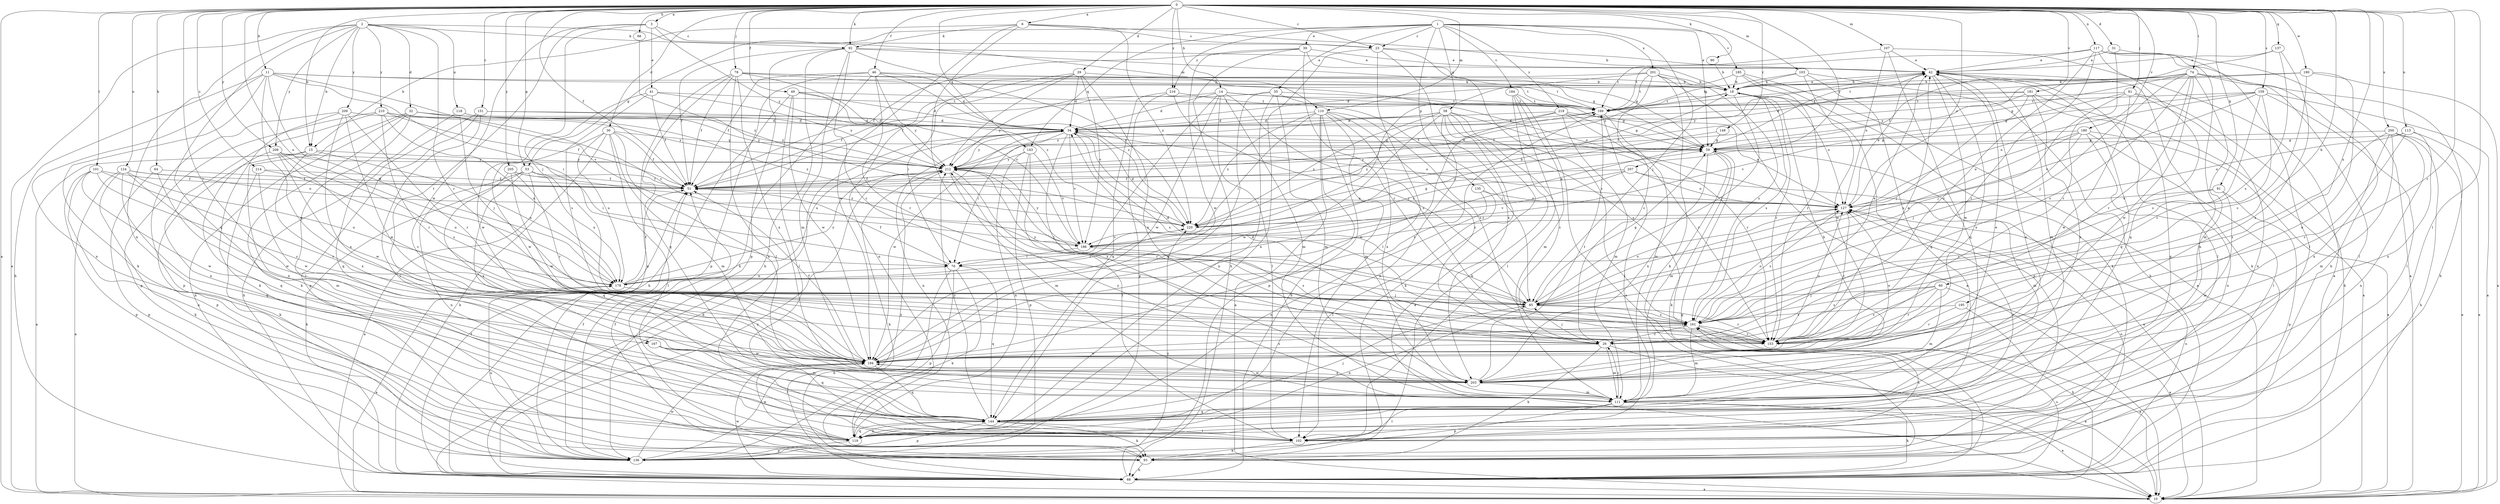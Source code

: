 strict digraph  {
0;
1;
2;
3;
6;
10;
11;
14;
15;
18;
23;
26;
29;
30;
31;
32;
34;
35;
39;
41;
42;
46;
49;
51;
53;
58;
59;
60;
64;
66;
68;
74;
76;
78;
81;
85;
90;
91;
92;
93;
101;
102;
103;
107;
110;
111;
113;
117;
118;
119;
124;
127;
135;
136;
137;
143;
144;
148;
151;
153;
159;
161;
167;
169;
178;
180;
181;
184;
185;
186;
190;
194;
195;
200;
201;
203;
205;
207;
208;
209;
210;
212;
214;
216;
219;
220;
0 -> 3  [label=a];
0 -> 6  [label=a];
0 -> 10  [label=a];
0 -> 11  [label=b];
0 -> 14  [label=b];
0 -> 15  [label=b];
0 -> 23  [label=c];
0 -> 29  [label=d];
0 -> 30  [label=d];
0 -> 31  [label=d];
0 -> 46  [label=f];
0 -> 49  [label=f];
0 -> 51  [label=f];
0 -> 53  [label=g];
0 -> 60  [label=h];
0 -> 64  [label=h];
0 -> 66  [label=h];
0 -> 74  [label=i];
0 -> 78  [label=j];
0 -> 81  [label=j];
0 -> 90  [label=k];
0 -> 91  [label=k];
0 -> 92  [label=k];
0 -> 101  [label=l];
0 -> 102  [label=l];
0 -> 103  [label=m];
0 -> 107  [label=m];
0 -> 110  [label=m];
0 -> 113  [label=n];
0 -> 117  [label=n];
0 -> 124  [label=o];
0 -> 127  [label=o];
0 -> 137  [label=q];
0 -> 143  [label=q];
0 -> 148  [label=r];
0 -> 151  [label=r];
0 -> 153  [label=r];
0 -> 159  [label=s];
0 -> 167  [label=t];
0 -> 178  [label=u];
0 -> 180  [label=v];
0 -> 181  [label=v];
0 -> 190  [label=w];
0 -> 195  [label=x];
0 -> 200  [label=x];
0 -> 205  [label=y];
0 -> 207  [label=y];
0 -> 208  [label=y];
0 -> 214  [label=z];
0 -> 216  [label=z];
1 -> 23  [label=c];
1 -> 35  [label=e];
1 -> 39  [label=e];
1 -> 53  [label=g];
1 -> 58  [label=g];
1 -> 59  [label=g];
1 -> 85  [label=j];
1 -> 135  [label=p];
1 -> 143  [label=q];
1 -> 184  [label=v];
1 -> 185  [label=v];
1 -> 201  [label=x];
1 -> 216  [label=z];
1 -> 219  [label=z];
2 -> 10  [label=a];
2 -> 15  [label=b];
2 -> 32  [label=d];
2 -> 92  [label=k];
2 -> 110  [label=m];
2 -> 118  [label=n];
2 -> 119  [label=n];
2 -> 144  [label=q];
2 -> 153  [label=r];
2 -> 208  [label=y];
2 -> 209  [label=y];
2 -> 210  [label=y];
3 -> 23  [label=c];
3 -> 41  [label=e];
3 -> 85  [label=j];
3 -> 167  [label=t];
3 -> 194  [label=w];
3 -> 212  [label=y];
6 -> 15  [label=b];
6 -> 18  [label=b];
6 -> 23  [label=c];
6 -> 85  [label=j];
6 -> 92  [label=k];
6 -> 194  [label=w];
6 -> 220  [label=z];
10 -> 34  [label=d];
11 -> 18  [label=b];
11 -> 68  [label=h];
11 -> 76  [label=i];
11 -> 93  [label=k];
11 -> 119  [label=n];
11 -> 169  [label=t];
11 -> 178  [label=u];
11 -> 186  [label=v];
11 -> 194  [label=w];
14 -> 34  [label=d];
14 -> 59  [label=g];
14 -> 76  [label=i];
14 -> 102  [label=l];
14 -> 111  [label=m];
14 -> 161  [label=s];
14 -> 169  [label=t];
14 -> 194  [label=w];
14 -> 212  [label=y];
15 -> 10  [label=a];
15 -> 136  [label=p];
15 -> 178  [label=u];
15 -> 203  [label=x];
15 -> 212  [label=y];
18 -> 42  [label=e];
18 -> 51  [label=f];
18 -> 85  [label=j];
18 -> 127  [label=o];
18 -> 136  [label=p];
18 -> 153  [label=r];
18 -> 161  [label=s];
18 -> 169  [label=t];
23 -> 42  [label=e];
23 -> 102  [label=l];
23 -> 119  [label=n];
23 -> 161  [label=s];
23 -> 203  [label=x];
26 -> 10  [label=a];
26 -> 85  [label=j];
26 -> 93  [label=k];
26 -> 111  [label=m];
26 -> 194  [label=w];
29 -> 18  [label=b];
29 -> 34  [label=d];
29 -> 76  [label=i];
29 -> 119  [label=n];
29 -> 186  [label=v];
29 -> 203  [label=x];
29 -> 212  [label=y];
30 -> 51  [label=f];
30 -> 59  [label=g];
30 -> 68  [label=h];
30 -> 102  [label=l];
30 -> 111  [label=m];
30 -> 178  [label=u];
30 -> 194  [label=w];
30 -> 203  [label=x];
31 -> 42  [label=e];
31 -> 102  [label=l];
31 -> 153  [label=r];
32 -> 34  [label=d];
32 -> 68  [label=h];
32 -> 93  [label=k];
32 -> 102  [label=l];
32 -> 119  [label=n];
32 -> 186  [label=v];
32 -> 220  [label=z];
34 -> 59  [label=g];
34 -> 76  [label=i];
34 -> 119  [label=n];
34 -> 127  [label=o];
34 -> 161  [label=s];
34 -> 178  [label=u];
34 -> 186  [label=v];
34 -> 194  [label=w];
34 -> 203  [label=x];
34 -> 212  [label=y];
35 -> 51  [label=f];
35 -> 85  [label=j];
35 -> 111  [label=m];
35 -> 119  [label=n];
35 -> 144  [label=q];
35 -> 169  [label=t];
39 -> 42  [label=e];
39 -> 51  [label=f];
39 -> 59  [label=g];
39 -> 68  [label=h];
39 -> 153  [label=r];
39 -> 194  [label=w];
41 -> 51  [label=f];
41 -> 161  [label=s];
41 -> 169  [label=t];
41 -> 194  [label=w];
41 -> 212  [label=y];
42 -> 18  [label=b];
42 -> 93  [label=k];
42 -> 102  [label=l];
42 -> 111  [label=m];
42 -> 144  [label=q];
42 -> 194  [label=w];
42 -> 203  [label=x];
42 -> 212  [label=y];
46 -> 18  [label=b];
46 -> 34  [label=d];
46 -> 51  [label=f];
46 -> 93  [label=k];
46 -> 136  [label=p];
46 -> 153  [label=r];
46 -> 186  [label=v];
46 -> 220  [label=z];
49 -> 34  [label=d];
49 -> 68  [label=h];
49 -> 102  [label=l];
49 -> 169  [label=t];
49 -> 194  [label=w];
49 -> 212  [label=y];
51 -> 127  [label=o];
53 -> 10  [label=a];
53 -> 51  [label=f];
53 -> 68  [label=h];
53 -> 119  [label=n];
53 -> 144  [label=q];
53 -> 178  [label=u];
58 -> 10  [label=a];
58 -> 26  [label=c];
58 -> 34  [label=d];
58 -> 93  [label=k];
58 -> 119  [label=n];
58 -> 153  [label=r];
58 -> 161  [label=s];
58 -> 194  [label=w];
58 -> 212  [label=y];
58 -> 220  [label=z];
59 -> 10  [label=a];
59 -> 34  [label=d];
59 -> 93  [label=k];
59 -> 111  [label=m];
59 -> 203  [label=x];
59 -> 212  [label=y];
60 -> 10  [label=a];
60 -> 26  [label=c];
60 -> 85  [label=j];
60 -> 111  [label=m];
60 -> 153  [label=r];
60 -> 161  [label=s];
64 -> 51  [label=f];
64 -> 111  [label=m];
64 -> 136  [label=p];
66 -> 220  [label=z];
68 -> 10  [label=a];
68 -> 51  [label=f];
68 -> 59  [label=g];
68 -> 127  [label=o];
68 -> 161  [label=s];
68 -> 194  [label=w];
68 -> 212  [label=y];
68 -> 220  [label=z];
74 -> 18  [label=b];
74 -> 59  [label=g];
74 -> 68  [label=h];
74 -> 85  [label=j];
74 -> 102  [label=l];
74 -> 111  [label=m];
74 -> 153  [label=r];
74 -> 161  [label=s];
74 -> 169  [label=t];
74 -> 194  [label=w];
74 -> 212  [label=y];
76 -> 51  [label=f];
76 -> 68  [label=h];
76 -> 93  [label=k];
76 -> 136  [label=p];
76 -> 144  [label=q];
76 -> 178  [label=u];
78 -> 18  [label=b];
78 -> 51  [label=f];
78 -> 102  [label=l];
78 -> 127  [label=o];
78 -> 136  [label=p];
78 -> 144  [label=q];
78 -> 169  [label=t];
78 -> 203  [label=x];
78 -> 220  [label=z];
81 -> 68  [label=h];
81 -> 85  [label=j];
81 -> 119  [label=n];
81 -> 169  [label=t];
81 -> 186  [label=v];
81 -> 194  [label=w];
85 -> 34  [label=d];
85 -> 59  [label=g];
85 -> 119  [label=n];
85 -> 127  [label=o];
85 -> 153  [label=r];
85 -> 161  [label=s];
85 -> 212  [label=y];
90 -> 18  [label=b];
91 -> 111  [label=m];
91 -> 127  [label=o];
91 -> 136  [label=p];
91 -> 161  [label=s];
92 -> 26  [label=c];
92 -> 42  [label=e];
92 -> 51  [label=f];
92 -> 59  [label=g];
92 -> 68  [label=h];
92 -> 111  [label=m];
92 -> 136  [label=p];
92 -> 220  [label=z];
93 -> 51  [label=f];
93 -> 68  [label=h];
93 -> 127  [label=o];
101 -> 26  [label=c];
101 -> 51  [label=f];
101 -> 119  [label=n];
101 -> 136  [label=p];
101 -> 153  [label=r];
101 -> 194  [label=w];
102 -> 93  [label=k];
102 -> 161  [label=s];
103 -> 18  [label=b];
103 -> 68  [label=h];
103 -> 144  [label=q];
103 -> 169  [label=t];
103 -> 194  [label=w];
107 -> 10  [label=a];
107 -> 42  [label=e];
107 -> 127  [label=o];
107 -> 144  [label=q];
107 -> 169  [label=t];
110 -> 10  [label=a];
110 -> 26  [label=c];
110 -> 34  [label=d];
110 -> 68  [label=h];
110 -> 76  [label=i];
110 -> 111  [label=m];
110 -> 136  [label=p];
110 -> 161  [label=s];
110 -> 203  [label=x];
110 -> 220  [label=z];
111 -> 10  [label=a];
111 -> 26  [label=c];
111 -> 42  [label=e];
111 -> 68  [label=h];
111 -> 102  [label=l];
111 -> 136  [label=p];
111 -> 144  [label=q];
111 -> 212  [label=y];
113 -> 10  [label=a];
113 -> 59  [label=g];
113 -> 127  [label=o];
113 -> 153  [label=r];
113 -> 203  [label=x];
117 -> 10  [label=a];
117 -> 26  [label=c];
117 -> 42  [label=e];
117 -> 68  [label=h];
117 -> 119  [label=n];
117 -> 144  [label=q];
117 -> 153  [label=r];
117 -> 169  [label=t];
118 -> 34  [label=d];
118 -> 85  [label=j];
118 -> 144  [label=q];
118 -> 212  [label=y];
119 -> 136  [label=p];
119 -> 144  [label=q];
119 -> 194  [label=w];
124 -> 10  [label=a];
124 -> 51  [label=f];
124 -> 93  [label=k];
124 -> 127  [label=o];
124 -> 144  [label=q];
124 -> 178  [label=u];
124 -> 194  [label=w];
127 -> 42  [label=e];
127 -> 153  [label=r];
127 -> 161  [label=s];
127 -> 220  [label=z];
135 -> 102  [label=l];
135 -> 119  [label=n];
135 -> 127  [label=o];
136 -> 51  [label=f];
136 -> 178  [label=u];
136 -> 194  [label=w];
136 -> 212  [label=y];
137 -> 42  [label=e];
137 -> 51  [label=f];
137 -> 161  [label=s];
137 -> 203  [label=x];
143 -> 102  [label=l];
143 -> 119  [label=n];
143 -> 136  [label=p];
143 -> 186  [label=v];
143 -> 212  [label=y];
144 -> 85  [label=j];
144 -> 93  [label=k];
144 -> 102  [label=l];
144 -> 119  [label=n];
144 -> 127  [label=o];
144 -> 136  [label=p];
144 -> 212  [label=y];
148 -> 59  [label=g];
148 -> 220  [label=z];
151 -> 34  [label=d];
151 -> 68  [label=h];
151 -> 102  [label=l];
151 -> 136  [label=p];
151 -> 212  [label=y];
153 -> 34  [label=d];
153 -> 42  [label=e];
153 -> 127  [label=o];
159 -> 10  [label=a];
159 -> 26  [label=c];
159 -> 59  [label=g];
159 -> 102  [label=l];
159 -> 127  [label=o];
159 -> 161  [label=s];
159 -> 169  [label=t];
159 -> 186  [label=v];
161 -> 10  [label=a];
161 -> 26  [label=c];
161 -> 42  [label=e];
161 -> 111  [label=m];
161 -> 127  [label=o];
161 -> 153  [label=r];
167 -> 102  [label=l];
167 -> 111  [label=m];
167 -> 144  [label=q];
167 -> 194  [label=w];
169 -> 34  [label=d];
169 -> 102  [label=l];
169 -> 111  [label=m];
178 -> 10  [label=a];
178 -> 42  [label=e];
178 -> 51  [label=f];
178 -> 85  [label=j];
178 -> 212  [label=y];
178 -> 220  [label=z];
180 -> 10  [label=a];
180 -> 59  [label=g];
180 -> 85  [label=j];
180 -> 102  [label=l];
180 -> 119  [label=n];
180 -> 127  [label=o];
180 -> 178  [label=u];
181 -> 10  [label=a];
181 -> 34  [label=d];
181 -> 51  [label=f];
181 -> 85  [label=j];
181 -> 144  [label=q];
181 -> 169  [label=t];
181 -> 203  [label=x];
184 -> 10  [label=a];
184 -> 93  [label=k];
184 -> 102  [label=l];
184 -> 111  [label=m];
184 -> 169  [label=t];
185 -> 10  [label=a];
185 -> 18  [label=b];
185 -> 34  [label=d];
185 -> 93  [label=k];
185 -> 153  [label=r];
186 -> 76  [label=i];
186 -> 161  [label=s];
186 -> 212  [label=y];
190 -> 10  [label=a];
190 -> 18  [label=b];
190 -> 26  [label=c];
190 -> 203  [label=x];
190 -> 212  [label=y];
194 -> 51  [label=f];
194 -> 127  [label=o];
194 -> 144  [label=q];
194 -> 161  [label=s];
194 -> 169  [label=t];
194 -> 203  [label=x];
195 -> 68  [label=h];
195 -> 153  [label=r];
195 -> 161  [label=s];
200 -> 10  [label=a];
200 -> 59  [label=g];
200 -> 68  [label=h];
200 -> 111  [label=m];
200 -> 119  [label=n];
200 -> 153  [label=r];
200 -> 203  [label=x];
201 -> 10  [label=a];
201 -> 18  [label=b];
201 -> 26  [label=c];
201 -> 51  [label=f];
201 -> 93  [label=k];
201 -> 161  [label=s];
201 -> 169  [label=t];
201 -> 186  [label=v];
203 -> 18  [label=b];
203 -> 42  [label=e];
203 -> 111  [label=m];
203 -> 169  [label=t];
203 -> 194  [label=w];
205 -> 51  [label=f];
205 -> 153  [label=r];
205 -> 194  [label=w];
205 -> 203  [label=x];
205 -> 220  [label=z];
207 -> 51  [label=f];
207 -> 111  [label=m];
207 -> 127  [label=o];
207 -> 186  [label=v];
207 -> 220  [label=z];
208 -> 26  [label=c];
208 -> 76  [label=i];
208 -> 144  [label=q];
208 -> 161  [label=s];
208 -> 194  [label=w];
208 -> 212  [label=y];
209 -> 34  [label=d];
209 -> 93  [label=k];
209 -> 136  [label=p];
209 -> 153  [label=r];
209 -> 194  [label=w];
209 -> 203  [label=x];
210 -> 34  [label=d];
210 -> 51  [label=f];
210 -> 119  [label=n];
210 -> 136  [label=p];
210 -> 153  [label=r];
210 -> 178  [label=u];
210 -> 212  [label=y];
212 -> 51  [label=f];
212 -> 68  [label=h];
212 -> 85  [label=j];
212 -> 111  [label=m];
212 -> 153  [label=r];
212 -> 169  [label=t];
214 -> 51  [label=f];
214 -> 93  [label=k];
214 -> 178  [label=u];
214 -> 194  [label=w];
216 -> 85  [label=j];
216 -> 136  [label=p];
216 -> 144  [label=q];
216 -> 169  [label=t];
219 -> 34  [label=d];
219 -> 59  [label=g];
219 -> 111  [label=m];
219 -> 127  [label=o];
219 -> 153  [label=r];
219 -> 194  [label=w];
219 -> 220  [label=z];
220 -> 18  [label=b];
220 -> 34  [label=d];
220 -> 59  [label=g];
220 -> 186  [label=v];
}
